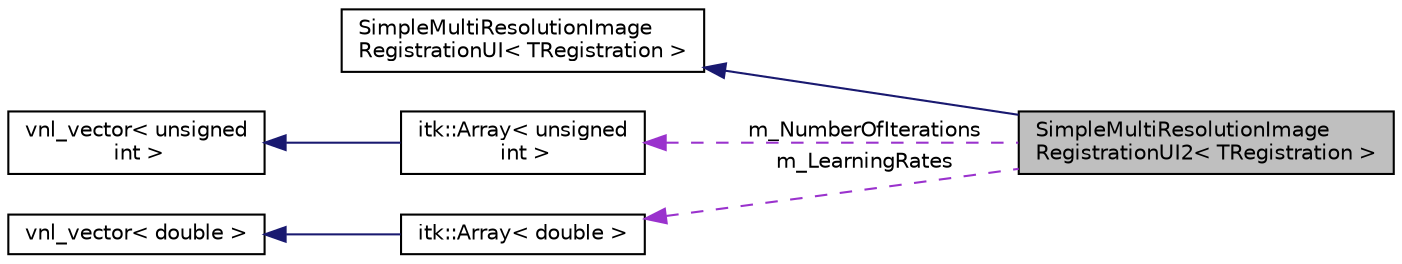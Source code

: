 digraph "SimpleMultiResolutionImageRegistrationUI2&lt; TRegistration &gt;"
{
 // LATEX_PDF_SIZE
  edge [fontname="Helvetica",fontsize="10",labelfontname="Helvetica",labelfontsize="10"];
  node [fontname="Helvetica",fontsize="10",shape=record];
  rankdir="LR";
  Node1 [label="SimpleMultiResolutionImage\lRegistrationUI2\< TRegistration \>",height=0.2,width=0.4,color="black", fillcolor="grey75", style="filled", fontcolor="black",tooltip=" "];
  Node2 -> Node1 [dir="back",color="midnightblue",fontsize="10",style="solid",fontname="Helvetica"];
  Node2 [label="SimpleMultiResolutionImage\lRegistrationUI\< TRegistration \>",height=0.2,width=0.4,color="black", fillcolor="white", style="filled",URL="$classSimpleMultiResolutionImageRegistrationUI.html",tooltip=" "];
  Node3 -> Node1 [dir="back",color="darkorchid3",fontsize="10",style="dashed",label=" m_NumberOfIterations" ,fontname="Helvetica"];
  Node3 [label="itk::Array\< unsigned\l int \>",height=0.2,width=0.4,color="black", fillcolor="white", style="filled",URL="$classitk_1_1Array.html",tooltip=" "];
  Node4 -> Node3 [dir="back",color="midnightblue",fontsize="10",style="solid",fontname="Helvetica"];
  Node4 [label="vnl_vector\< unsigned\l int \>",height=0.2,width=0.4,color="black", fillcolor="white", style="filled",tooltip=" "];
  Node5 -> Node1 [dir="back",color="darkorchid3",fontsize="10",style="dashed",label=" m_LearningRates" ,fontname="Helvetica"];
  Node5 [label="itk::Array\< double \>",height=0.2,width=0.4,color="black", fillcolor="white", style="filled",URL="$classitk_1_1Array.html",tooltip=" "];
  Node6 -> Node5 [dir="back",color="midnightblue",fontsize="10",style="solid",fontname="Helvetica"];
  Node6 [label="vnl_vector\< double \>",height=0.2,width=0.4,color="black", fillcolor="white", style="filled",tooltip=" "];
}
